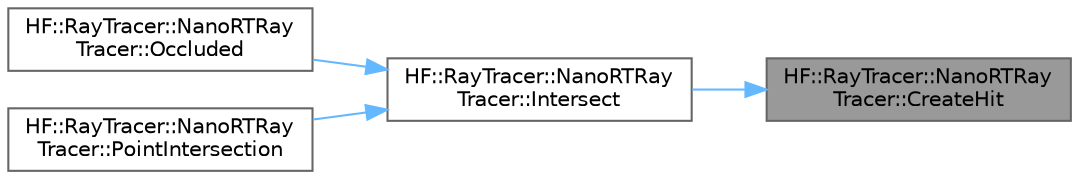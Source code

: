digraph "HF::RayTracer::NanoRTRayTracer::CreateHit"
{
 // LATEX_PDF_SIZE
  bgcolor="transparent";
  edge [fontname=Helvetica,fontsize=10,labelfontname=Helvetica,labelfontsize=10];
  node [fontname=Helvetica,fontsize=10,shape=box,height=0.2,width=0.4];
  rankdir="RL";
  Node1 [label="HF::RayTracer::NanoRTRay\lTracer::CreateHit",height=0.2,width=0.4,color="gray40", fillcolor="grey60", style="filled", fontcolor="black",tooltip=" "];
  Node1 -> Node2 [dir="back",color="steelblue1",style="solid"];
  Node2 [label="HF::RayTracer::NanoRTRay\lTracer::Intersect",height=0.2,width=0.4,color="grey40", fillcolor="white", style="filled",URL="$a01519.html#a980fe63296fb23f96ceafc82789cff6c",tooltip=" "];
  Node2 -> Node3 [dir="back",color="steelblue1",style="solid"];
  Node3 [label="HF::RayTracer::NanoRTRay\lTracer::Occluded",height=0.2,width=0.4,color="grey40", fillcolor="white", style="filled",URL="$a01519.html#a026deea38d40b0980713e96869761ac5",tooltip=" "];
  Node2 -> Node4 [dir="back",color="steelblue1",style="solid"];
  Node4 [label="HF::RayTracer::NanoRTRay\lTracer::PointIntersection",height=0.2,width=0.4,color="grey40", fillcolor="white", style="filled",URL="$a01519.html#a2d5a5ae0fd9a0830b8eb14e5cd9ffd34",tooltip=" "];
}
